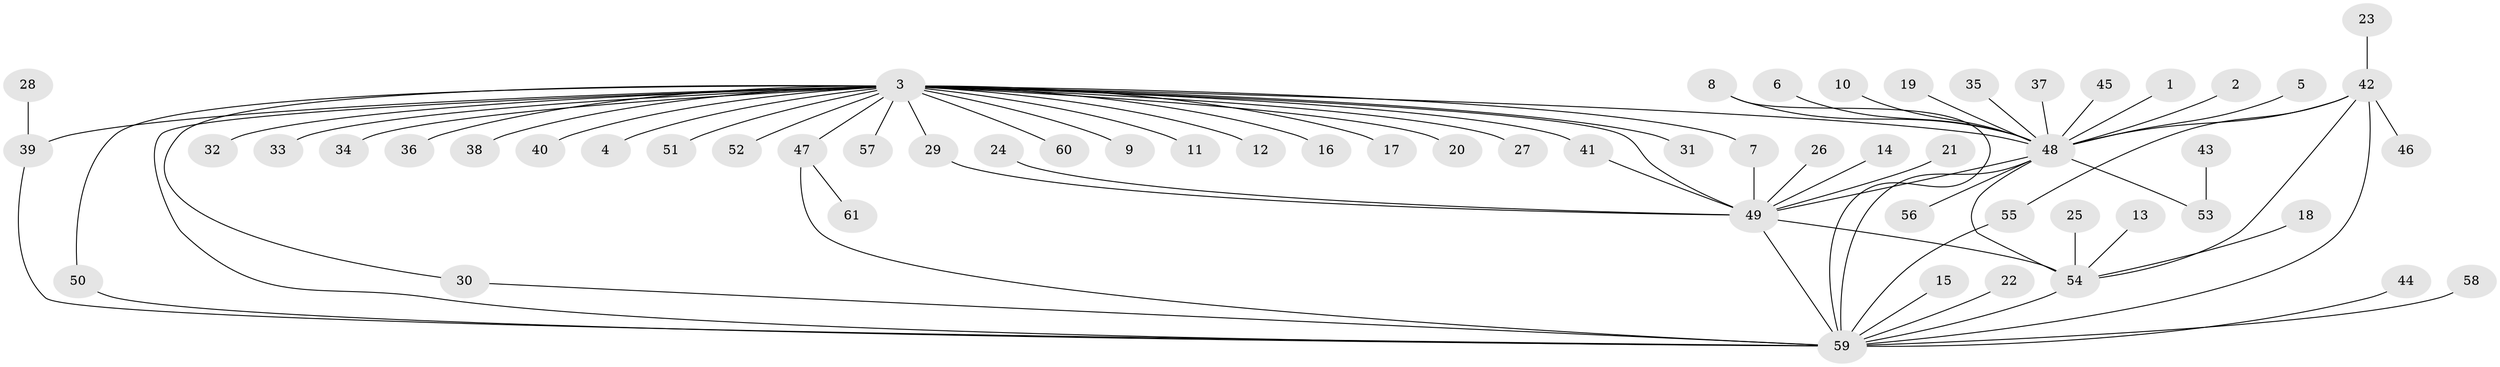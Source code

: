 // original degree distribution, {3: 0.03333333333333333, 40: 0.008333333333333333, 17: 0.008333333333333333, 15: 0.008333333333333333, 4: 0.041666666666666664, 1: 0.6, 2: 0.21666666666666667, 5: 0.025, 6: 0.025, 8: 0.025, 9: 0.008333333333333333}
// Generated by graph-tools (version 1.1) at 2025/26/03/09/25 03:26:01]
// undirected, 61 vertices, 76 edges
graph export_dot {
graph [start="1"]
  node [color=gray90,style=filled];
  1;
  2;
  3;
  4;
  5;
  6;
  7;
  8;
  9;
  10;
  11;
  12;
  13;
  14;
  15;
  16;
  17;
  18;
  19;
  20;
  21;
  22;
  23;
  24;
  25;
  26;
  27;
  28;
  29;
  30;
  31;
  32;
  33;
  34;
  35;
  36;
  37;
  38;
  39;
  40;
  41;
  42;
  43;
  44;
  45;
  46;
  47;
  48;
  49;
  50;
  51;
  52;
  53;
  54;
  55;
  56;
  57;
  58;
  59;
  60;
  61;
  1 -- 48 [weight=1.0];
  2 -- 48 [weight=1.0];
  3 -- 4 [weight=1.0];
  3 -- 7 [weight=2.0];
  3 -- 9 [weight=1.0];
  3 -- 11 [weight=1.0];
  3 -- 12 [weight=1.0];
  3 -- 16 [weight=1.0];
  3 -- 17 [weight=1.0];
  3 -- 20 [weight=1.0];
  3 -- 27 [weight=1.0];
  3 -- 29 [weight=1.0];
  3 -- 30 [weight=1.0];
  3 -- 31 [weight=1.0];
  3 -- 32 [weight=1.0];
  3 -- 33 [weight=1.0];
  3 -- 34 [weight=1.0];
  3 -- 36 [weight=1.0];
  3 -- 38 [weight=1.0];
  3 -- 39 [weight=1.0];
  3 -- 40 [weight=1.0];
  3 -- 41 [weight=1.0];
  3 -- 47 [weight=1.0];
  3 -- 48 [weight=2.0];
  3 -- 49 [weight=3.0];
  3 -- 50 [weight=1.0];
  3 -- 51 [weight=2.0];
  3 -- 52 [weight=1.0];
  3 -- 57 [weight=1.0];
  3 -- 59 [weight=3.0];
  3 -- 60 [weight=1.0];
  5 -- 48 [weight=1.0];
  6 -- 48 [weight=1.0];
  7 -- 49 [weight=1.0];
  8 -- 48 [weight=1.0];
  8 -- 59 [weight=1.0];
  10 -- 48 [weight=1.0];
  13 -- 54 [weight=1.0];
  14 -- 49 [weight=1.0];
  15 -- 59 [weight=1.0];
  18 -- 54 [weight=1.0];
  19 -- 48 [weight=1.0];
  21 -- 49 [weight=1.0];
  22 -- 59 [weight=1.0];
  23 -- 42 [weight=1.0];
  24 -- 49 [weight=1.0];
  25 -- 54 [weight=1.0];
  26 -- 49 [weight=1.0];
  28 -- 39 [weight=1.0];
  29 -- 49 [weight=1.0];
  30 -- 59 [weight=1.0];
  35 -- 48 [weight=1.0];
  37 -- 48 [weight=1.0];
  39 -- 59 [weight=1.0];
  41 -- 49 [weight=1.0];
  42 -- 46 [weight=1.0];
  42 -- 48 [weight=1.0];
  42 -- 54 [weight=1.0];
  42 -- 55 [weight=1.0];
  42 -- 59 [weight=1.0];
  43 -- 53 [weight=1.0];
  44 -- 59 [weight=1.0];
  45 -- 48 [weight=1.0];
  47 -- 59 [weight=1.0];
  47 -- 61 [weight=1.0];
  48 -- 49 [weight=1.0];
  48 -- 53 [weight=1.0];
  48 -- 54 [weight=1.0];
  48 -- 56 [weight=1.0];
  48 -- 59 [weight=2.0];
  49 -- 54 [weight=1.0];
  49 -- 59 [weight=1.0];
  50 -- 59 [weight=1.0];
  54 -- 59 [weight=1.0];
  55 -- 59 [weight=1.0];
  58 -- 59 [weight=1.0];
}
